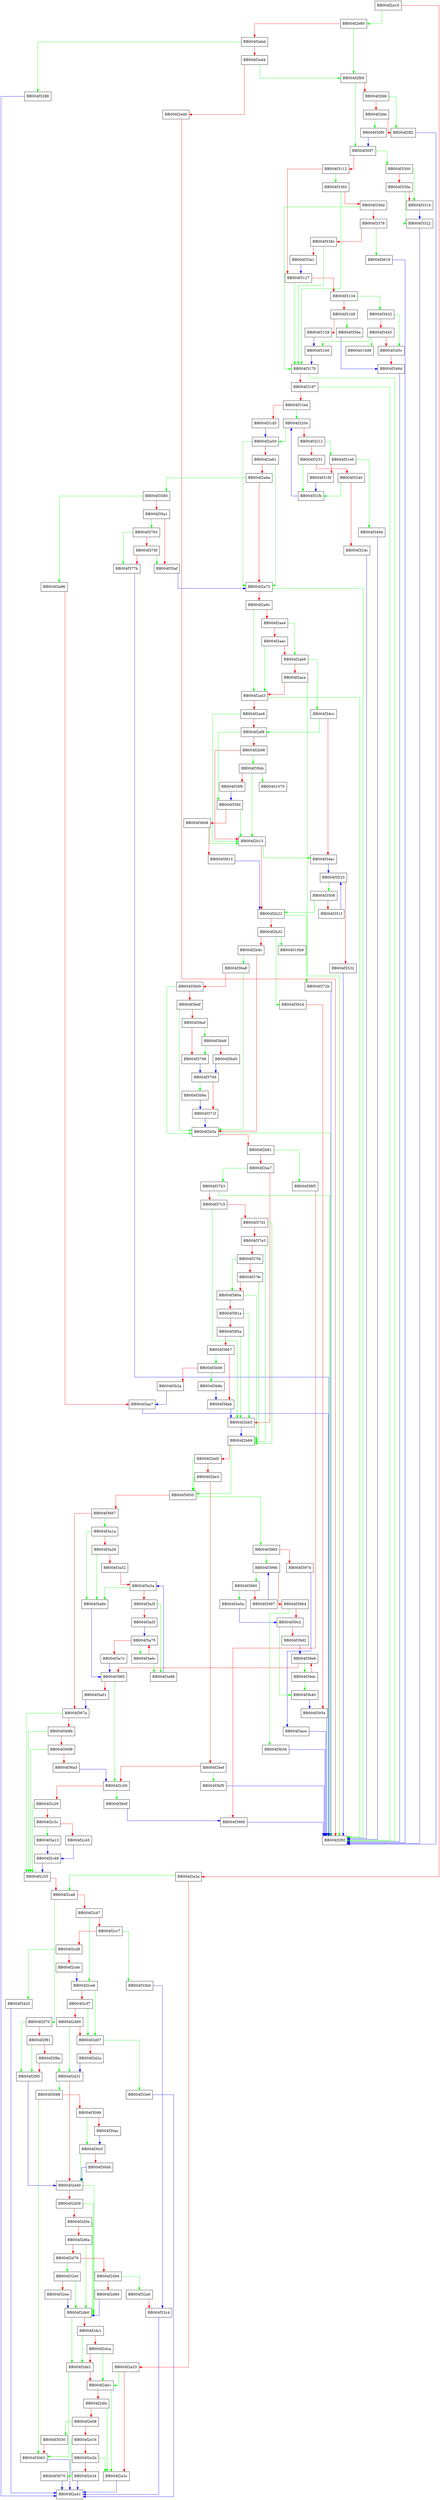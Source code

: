 digraph tls_post_process_client_hello {
  node [shape="box"];
  graph [splines=ortho];
  BB004f2a10 -> BB004f2e80 [color="green"];
  BB004f2a10 -> BB004f2a2a [color="red"];
  BB004f2a2a -> BB004f2ca8 [color="green"];
  BB004f2a2a -> BB004f2a33 [color="red"];
  BB004f2a33 -> BB004f2de1 [color="green"];
  BB004f2a33 -> BB004f2a3c [color="red"];
  BB004f2a3c -> BB004f2a41 [color="blue"];
  BB004f2a50 -> BB004f2a75 [color="green"];
  BB004f2a50 -> BB004f2a61 [color="red"];
  BB004f2a61 -> BB004f2a75 [color="green"];
  BB004f2a61 -> BB004f2a6a [color="red"];
  BB004f2a6a -> BB004f3580 [color="green"];
  BB004f2a6a -> BB004f2a75 [color="red"];
  BB004f2a75 -> BB004f2f0f [color="green"];
  BB004f2a75 -> BB004f2a9c [color="red"];
  BB004f2a9c -> BB004f2ad3 [color="green"];
  BB004f2a9c -> BB004f2aa4 [color="red"];
  BB004f2aa4 -> BB004f2ab6 [color="green"];
  BB004f2aa4 -> BB004f2aac [color="red"];
  BB004f2aac -> BB004f2ad3 [color="green"];
  BB004f2aac -> BB004f2ab6 [color="red"];
  BB004f2ab6 -> BB004f34cc [color="green"];
  BB004f2ab6 -> BB004f2aca [color="red"];
  BB004f2aca -> BB004f2f0f [color="green"];
  BB004f2aca -> BB004f2ad3 [color="red"];
  BB004f2ad3 -> BB004f2f0f [color="green"];
  BB004f2ad3 -> BB004f2ae8 [color="red"];
  BB004f2ae8 -> BB004f2b13 [color="green"];
  BB004f2ae8 -> BB004f2af9 [color="red"];
  BB004f2af9 -> BB004f35fd [color="green"];
  BB004f2af9 -> BB004f2b08 [color="red"];
  BB004f2b08 -> BB004f35bb [color="green"];
  BB004f2b08 -> BB004f2b13 [color="red"];
  BB004f2b13 -> BB004f34ec [color="green"];
  BB004f2b13 -> BB004f2b22 [color="red"];
  BB004f2b22 -> BB004f372b [color="green"];
  BB004f2b22 -> BB004f2b32 [color="red"];
  BB004f2b32 -> BB004010b8 [color="green"];
  BB004f2b32 -> BB004f392d [color="green"];
  BB004f2b32 -> BB004f2b4c [color="red"];
  BB004f2b4c -> BB004f36a8 [color="green"];
  BB004f2b4c -> BB004f2b5a [color="red"];
  BB004f2b5a -> BB004f2f0f [color="green"];
  BB004f2b5a -> BB004f2b81 [color="red"];
  BB004f2b81 -> BB004f38f5 [color="green"];
  BB004f2b81 -> BB004f2ba7 [color="red"];
  BB004f2ba7 -> BB004f37b3 [color="green"];
  BB004f2ba7 -> BB004f2bb5 [color="red"];
  BB004f2bb5 -> BB004f2bb9 [color="blue"];
  BB004f2bb9 -> BB004f3650 [color="green"];
  BB004f2bb9 -> BB004f2bd5 [color="red"];
  BB004f2bd5 -> BB004f3650 [color="green"];
  BB004f2bd5 -> BB004f2be3 [color="red"];
  BB004f2be3 -> BB004f3650 [color="green"];
  BB004f2be3 -> BB004f2bef [color="red"];
  BB004f2bef -> BB004f3bf5 [color="green"];
  BB004f2bef -> BB004f2c00 [color="red"];
  BB004f2c00 -> BB004f3bdf [color="green"];
  BB004f2c00 -> BB004f2c29 [color="red"];
  BB004f2c29 -> BB004f2c55 [color="green"];
  BB004f2c29 -> BB004f2c3c [color="red"];
  BB004f2c3c -> BB004f3a13 [color="green"];
  BB004f2c3c -> BB004f2c45 [color="red"];
  BB004f2c45 -> BB004f2c48 [color="blue"];
  BB004f2c48 -> BB004f2c55 [color="blue"];
  BB004f2c55 -> BB004f2ca8 [color="red"];
  BB004f2ca8 -> BB004f2f70 [color="green"];
  BB004f2ca8 -> BB004f2cb7 [color="red"];
  BB004f2cb7 -> BB004f2ce6 [color="green"];
  BB004f2cb7 -> BB004f2cc7 [color="red"];
  BB004f2cc7 -> BB004f33b0 [color="green"];
  BB004f2cc7 -> BB004f2cd8 [color="red"];
  BB004f2cd8 -> BB004f3420 [color="green"];
  BB004f2cd8 -> BB004f2cde [color="red"];
  BB004f2cde -> BB004f2ce6 [color="blue"];
  BB004f2ce6 -> BB004f2d07 [color="green"];
  BB004f2ce6 -> BB004f2cf7 [color="red"];
  BB004f2cf7 -> BB004f2d07 [color="green"];
  BB004f2cf7 -> BB004f2d00 [color="red"];
  BB004f2d00 -> BB004f2d31 [color="green"];
  BB004f2d00 -> BB004f2d07 [color="red"];
  BB004f2d07 -> BB004f33e0 [color="green"];
  BB004f2d07 -> BB004f2d2a [color="red"];
  BB004f2d2a -> BB004f2d31 [color="blue"];
  BB004f2d31 -> BB004f3088 [color="green"];
  BB004f2d31 -> BB004f2d40 [color="red"];
  BB004f2d40 -> BB004f2db0 [color="green"];
  BB004f2d40 -> BB004f2d59 [color="red"];
  BB004f2d59 -> BB004f2db0 [color="green"];
  BB004f2d59 -> BB004f2d5e [color="red"];
  BB004f2d5e -> BB004f2db0 [color="green"];
  BB004f2d5e -> BB004f2d6a [color="red"];
  BB004f2d6a -> BB004f2db0 [color="green"];
  BB004f2d6a -> BB004f2d76 [color="red"];
  BB004f2d76 -> BB004f32e0 [color="green"];
  BB004f2d76 -> BB004f2d94 [color="red"];
  BB004f2d94 -> BB004f32a0 [color="green"];
  BB004f2d94 -> BB004f2d9d [color="red"];
  BB004f2d9d -> BB004f2db0 [color="blue"];
  BB004f2db0 -> BB004f2dd1 [color="green"];
  BB004f2db0 -> BB004f2dc1 [color="red"];
  BB004f2dc1 -> BB004f2dd1 [color="green"];
  BB004f2dc1 -> BB004f2dca [color="red"];
  BB004f2dca -> BB004f2de1 [color="green"];
  BB004f2dca -> BB004f2dd1 [color="red"];
  BB004f2dd1 -> BB004f3063 [color="green"];
  BB004f2dd1 -> BB004f2de1 [color="red"];
  BB004f2de1 -> BB004f2a3c [color="green"];
  BB004f2de1 -> BB004f2dfa [color="red"];
  BB004f2dfa -> BB004f2a3c [color="green"];
  BB004f2dfa -> BB004f2e08 [color="red"];
  BB004f2e08 -> BB004f3030 [color="green"];
  BB004f2e08 -> BB004f2e16 [color="red"];
  BB004f2e16 -> BB004f3070 [color="green"];
  BB004f2e16 -> BB004f2e2b [color="red"];
  BB004f2e2b -> BB004f2a3c [color="green"];
  BB004f2e2b -> BB004f2e34 [color="red"];
  BB004f2e34 -> BB004f2a41 [color="blue"];
  BB004f2e80 -> BB004f2fb0 [color="green"];
  BB004f2e80 -> BB004f2ebd [color="red"];
  BB004f2ebd -> BB004f3288 [color="green"];
  BB004f2ebd -> BB004f2ed4 [color="red"];
  BB004f2ed4 -> BB004f2fb0 [color="green"];
  BB004f2ed4 -> BB004f2edd [color="red"];
  BB004f2edd -> BB004f2f0f [color="red"];
  BB004f2f70 -> BB004f2f95 [color="green"];
  BB004f2f70 -> BB004f2f81 [color="red"];
  BB004f2f81 -> BB004f2f95 [color="green"];
  BB004f2f81 -> BB004f2f8a [color="red"];
  BB004f2f8a -> BB004f2d31 [color="green"];
  BB004f2f8a -> BB004f2f95 [color="red"];
  BB004f2f95 -> BB004f2d40 [color="blue"];
  BB004f2fb0 -> BB004f30f7 [color="green"];
  BB004f2fb0 -> BB004f2fd6 [color="red"];
  BB004f2fd6 -> BB004f2ff2 [color="green"];
  BB004f2fd6 -> BB004f2fde [color="red"];
  BB004f2fde -> BB004f30f0 [color="green"];
  BB004f2fde -> BB004f2ff2 [color="red"];
  BB004f2ff2 -> BB004f2f0f [color="blue"];
  BB004f3030 -> BB004f3063 [color="red"];
  BB004f3063 -> BB004f2a41 [color="blue"];
  BB004f3070 -> BB004f2a41 [color="blue"];
  BB004f3088 -> BB004f3063 [color="green"];
  BB004f3088 -> BB004f3099 [color="red"];
  BB004f3099 -> BB004f30cf [color="green"];
  BB004f3099 -> BB004f30ac [color="red"];
  BB004f30ac -> BB004f30cf [color="blue"];
  BB004f30cf -> BB004f2d40 [color="green"];
  BB004f30cf -> BB004f30dd [color="red"];
  BB004f30dd -> BB004f2d40 [color="blue"];
  BB004f30f0 -> BB004f30f7 [color="blue"];
  BB004f30f7 -> BB004f3300 [color="green"];
  BB004f30f7 -> BB004f3112 [color="red"];
  BB004f3112 -> BB004f3360 [color="green"];
  BB004f3112 -> BB004f3127 [color="red"];
  BB004f3127 -> BB004f3170 [color="green"];
  BB004f3127 -> BB004f3134 [color="red"];
  BB004f3134 -> BB004f3432 [color="green"];
  BB004f3134 -> BB004f3148 [color="red"];
  BB004f3148 -> BB004f356a [color="green"];
  BB004f3148 -> BB004f3159 [color="red"];
  BB004f3159 -> BB004f3160 [color="blue"];
  BB004f3160 -> BB004f3170 [color="blue"];
  BB004f3170 -> BB004f2f0f [color="green"];
  BB004f3170 -> BB004f3197 [color="red"];
  BB004f3197 -> BB004f2f0f [color="green"];
  BB004f3197 -> BB004f31bd [color="red"];
  BB004f31bd -> BB004f3204 [color="green"];
  BB004f31bd -> BB004f31d5 [color="red"];
  BB004f31d5 -> BB004f2a50 [color="blue"];
  BB004f31e0 -> BB004f3494 [color="green"];
  BB004f31e0 -> BB004f31f0 [color="red"];
  BB004f31f0 -> BB004f31fb [color="blue"];
  BB004f31fb -> BB004f3204 [color="blue"];
  BB004f3204 -> BB004f2a50 [color="green"];
  BB004f3204 -> BB004f3212 [color="red"];
  BB004f3212 -> BB004f31e0 [color="green"];
  BB004f3212 -> BB004f3231 [color="red"];
  BB004f3231 -> BB004f31fb [color="green"];
  BB004f3231 -> BB004f3240 [color="red"];
  BB004f3240 -> BB004f31fb [color="green"];
  BB004f3240 -> BB004f324c [color="red"];
  BB004f324c -> BB004f2f0f [color="blue"];
  BB004f3288 -> BB004f2a41 [color="blue"];
  BB004f32a0 -> BB004f32c4 [color="red"];
  BB004f32c4 -> BB004f2a41 [color="blue"];
  BB004f32e0 -> BB004f2db0 [color="green"];
  BB004f32e0 -> BB004f32ee [color="red"];
  BB004f32ee -> BB004f2db0 [color="blue"];
  BB004f3300 -> BB004f3314 [color="green"];
  BB004f3300 -> BB004f330a [color="red"];
  BB004f330a -> BB004f3322 [color="green"];
  BB004f330a -> BB004f3314 [color="red"];
  BB004f3314 -> BB004f3322 [color="blue"];
  BB004f3322 -> BB004f2f0f [color="blue"];
  BB004f3360 -> BB004f3170 [color="green"];
  BB004f3360 -> BB004f336d [color="red"];
  BB004f336d -> BB004f3170 [color="green"];
  BB004f336d -> BB004f3378 [color="red"];
  BB004f3378 -> BB004f3618 [color="green"];
  BB004f3378 -> BB004f338c [color="red"];
  BB004f338c -> BB004f3170 [color="green"];
  BB004f338c -> BB004f33a1 [color="red"];
  BB004f33a1 -> BB004f3127 [color="blue"];
  BB004f33b0 -> BB004f32c4 [color="blue"];
  BB004f33e0 -> BB004f2a41 [color="blue"];
  BB004f3420 -> BB004f2a41 [color="blue"];
  BB004f3432 -> BB004f345c [color="green"];
  BB004f3432 -> BB004f3445 [color="red"];
  BB004f3445 -> BB004010d8 [color="green"];
  BB004f3445 -> BB004f3160 [color="green"];
  BB004f3445 -> BB004f345c [color="red"];
  BB004f345c -> BB004f346d [color="red"];
  BB004f346d -> BB004f2f0f [color="blue"];
  BB004f3494 -> BB004f2f0f [color="blue"];
  BB004f34cc -> BB004f2af9 [color="green"];
  BB004f34cc -> BB004f34ec [color="red"];
  BB004f34ec -> BB004f3523 [color="blue"];
  BB004f3508 -> BB004f2b22 [color="green"];
  BB004f3508 -> BB004f351f [color="red"];
  BB004f351f -> BB004f3523 [color="blue"];
  BB004f3523 -> BB004f3508 [color="green"];
  BB004f3523 -> BB004f3532 [color="red"];
  BB004f3532 -> BB004f2f0f [color="blue"];
  BB004f356a -> BB004f346d [color="blue"];
  BB004f3580 -> BB004f3a96 [color="green"];
  BB004f3580 -> BB004f35a1 [color="red"];
  BB004f35a1 -> BB004f3763 [color="green"];
  BB004f35a1 -> BB004f35af [color="red"];
  BB004f35af -> BB004f2a75 [color="blue"];
  BB004f35bb -> BB00401070 [color="green"];
  BB004f35bb -> BB004f2b13 [color="green"];
  BB004f35bb -> BB004f35f9 [color="red"];
  BB004f35f9 -> BB004f35fd [color="blue"];
  BB004f35fd -> BB004f2b13 [color="green"];
  BB004f35fd -> BB004f3608 [color="red"];
  BB004f3608 -> BB004f2b13 [color="green"];
  BB004f3608 -> BB004f3613 [color="red"];
  BB004f3613 -> BB004f2b22 [color="blue"];
  BB004f3618 -> BB004f2f0f [color="blue"];
  BB004f3650 -> BB004f3965 [color="green"];
  BB004f3650 -> BB004f3667 [color="red"];
  BB004f3667 -> BB004f3a1a [color="green"];
  BB004f3667 -> BB004f367a [color="red"];
  BB004f367a -> BB004f2c55 [color="green"];
  BB004f367a -> BB004f368b [color="red"];
  BB004f368b -> BB004f2c55 [color="green"];
  BB004f368b -> BB004f3698 [color="red"];
  BB004f3698 -> BB004f2c55 [color="green"];
  BB004f3698 -> BB004f36a3 [color="red"];
  BB004f36a3 -> BB004f2c00 [color="blue"];
  BB004f36a8 -> BB004f2b5a [color="green"];
  BB004f36a8 -> BB004f36b9 [color="red"];
  BB004f36b9 -> BB004f2b5a [color="green"];
  BB004f36b9 -> BB004f36df [color="red"];
  BB004f36df -> BB004f2b5a [color="green"];
  BB004f36df -> BB004f36ef [color="red"];
  BB004f36ef -> BB004f3bb8 [color="green"];
  BB004f36ef -> BB004f3708 [color="red"];
  BB004f3708 -> BB004f370d [color="blue"];
  BB004f370d -> BB004f3b9a [color="green"];
  BB004f370d -> BB004f371f [color="red"];
  BB004f371f -> BB004f2b5a [color="blue"];
  BB004f372b -> BB004f2f0f [color="blue"];
  BB004f3763 -> BB004f377b [color="green"];
  BB004f3763 -> BB004f376f [color="red"];
  BB004f376f -> BB004f35af [color="green"];
  BB004f376f -> BB004f377b [color="red"];
  BB004f377b -> BB004f2f0f [color="blue"];
  BB004f37b3 -> BB004f2f0f [color="green"];
  BB004f37b3 -> BB004f37c3 [color="red"];
  BB004f37c3 -> BB004f2bb5 [color="green"];
  BB004f37c3 -> BB004f37d1 [color="red"];
  BB004f37d1 -> BB004f2bb9 [color="green"];
  BB004f37d1 -> BB004f37e3 [color="red"];
  BB004f37e3 -> BB004f2bb9 [color="green"];
  BB004f37e3 -> BB004f37f4 [color="red"];
  BB004f37f4 -> BB004f380a [color="green"];
  BB004f37f4 -> BB004f37fe [color="red"];
  BB004f37fe -> BB004f2bb9 [color="green"];
  BB004f37fe -> BB004f380a [color="red"];
  BB004f380a -> BB004f2bb9 [color="green"];
  BB004f380a -> BB004f381a [color="red"];
  BB004f381a -> BB004f2bb5 [color="green"];
  BB004f381a -> BB004f385a [color="red"];
  BB004f385a -> BB004f2bb5 [color="green"];
  BB004f385a -> BB004f3867 [color="red"];
  BB004f3867 -> BB004f3b06 [color="green"];
  BB004f3867 -> BB004f38ab [color="red"];
  BB004f38ab -> BB004f2bb5 [color="blue"];
  BB004f38f5 -> BB004f3906 [color="red"];
  BB004f3906 -> BB004f2f0f [color="blue"];
  BB004f392d -> BB004f393e [color="red"];
  BB004f393e -> BB004f2f0f [color="blue"];
  BB004f3965 -> BB004f399b [color="green"];
  BB004f3965 -> BB004f3974 [color="red"];
  BB004f3974 -> BB004f3ace [color="blue"];
  BB004f3980 -> BB004f3a0a [color="green"];
  BB004f3980 -> BB004f3997 [color="red"];
  BB004f3997 -> BB004f399b [color="blue"];
  BB004f399b -> BB004f3980 [color="green"];
  BB004f399b -> BB004f39b4 [color="red"];
  BB004f39b4 -> BB004f3b56 [color="green"];
  BB004f39b4 -> BB004f39c2 [color="red"];
  BB004f39c2 -> BB004f3b40 [color="green"];
  BB004f39c2 -> BB004f39d2 [color="red"];
  BB004f39d2 -> BB004f39e9 [color="blue"];
  BB004f39dc -> BB004f3b40 [color="green"];
  BB004f39dc -> BB004f39e9 [color="red"];
  BB004f39e9 -> BB004f39dc [color="green"];
  BB004f39e9 -> BB004f39f3 [color="red"];
  BB004f39f3 -> BB004f2c00 [color="green"];
  BB004f39f3 -> BB004f3a01 [color="red"];
  BB004f3a01 -> BB004f367a [color="blue"];
  BB004f3a0a -> BB004f39c2 [color="blue"];
  BB004f3a13 -> BB004f2c48 [color="blue"];
  BB004f3a1a -> BB004f3a8e [color="green"];
  BB004f3a1a -> BB004f3a26 [color="red"];
  BB004f3a26 -> BB004f3a8e [color="green"];
  BB004f3a26 -> BB004f3a32 [color="red"];
  BB004f3a32 -> BB004f3a3a [color="red"];
  BB004f3a3a -> BB004f3a8e [color="green"];
  BB004f3a3a -> BB004f3a3f [color="red"];
  BB004f3a3f -> BB004f3a88 [color="green"];
  BB004f3a3f -> BB004f3a5f [color="red"];
  BB004f3a5f -> BB004f3a75 [color="blue"];
  BB004f3a6c -> BB004f3a88 [color="green"];
  BB004f3a6c -> BB004f3a75 [color="red"];
  BB004f3a75 -> BB004f3a6c [color="green"];
  BB004f3a75 -> BB004f3a7c [color="red"];
  BB004f3a7c -> BB004f39f3 [color="blue"];
  BB004f3a88 -> BB004f3a3a [color="blue"];
  BB004f3a8e -> BB004f39f3 [color="blue"];
  BB004f3a96 -> BB004f3aa7 [color="red"];
  BB004f3aa7 -> BB004f2f0f [color="blue"];
  BB004f3ace -> BB004f2f0f [color="blue"];
  BB004f3b06 -> BB004f3b8e [color="green"];
  BB004f3b06 -> BB004f3b2a [color="red"];
  BB004f3b2a -> BB004f3aa7 [color="blue"];
  BB004f3b40 -> BB004f393e [color="blue"];
  BB004f3b56 -> BB004f2f0f [color="blue"];
  BB004f3b8e -> BB004f38ab [color="blue"];
  BB004f3b9a -> BB004f371f [color="blue"];
  BB004f3bb8 -> BB004f3708 [color="green"];
  BB004f3bb8 -> BB004f3bd5 [color="red"];
  BB004f3bd5 -> BB004f370d [color="blue"];
  BB004f3bdf -> BB004f3906 [color="blue"];
  BB004f3bf5 -> BB004f2f0f [color="blue"];
}